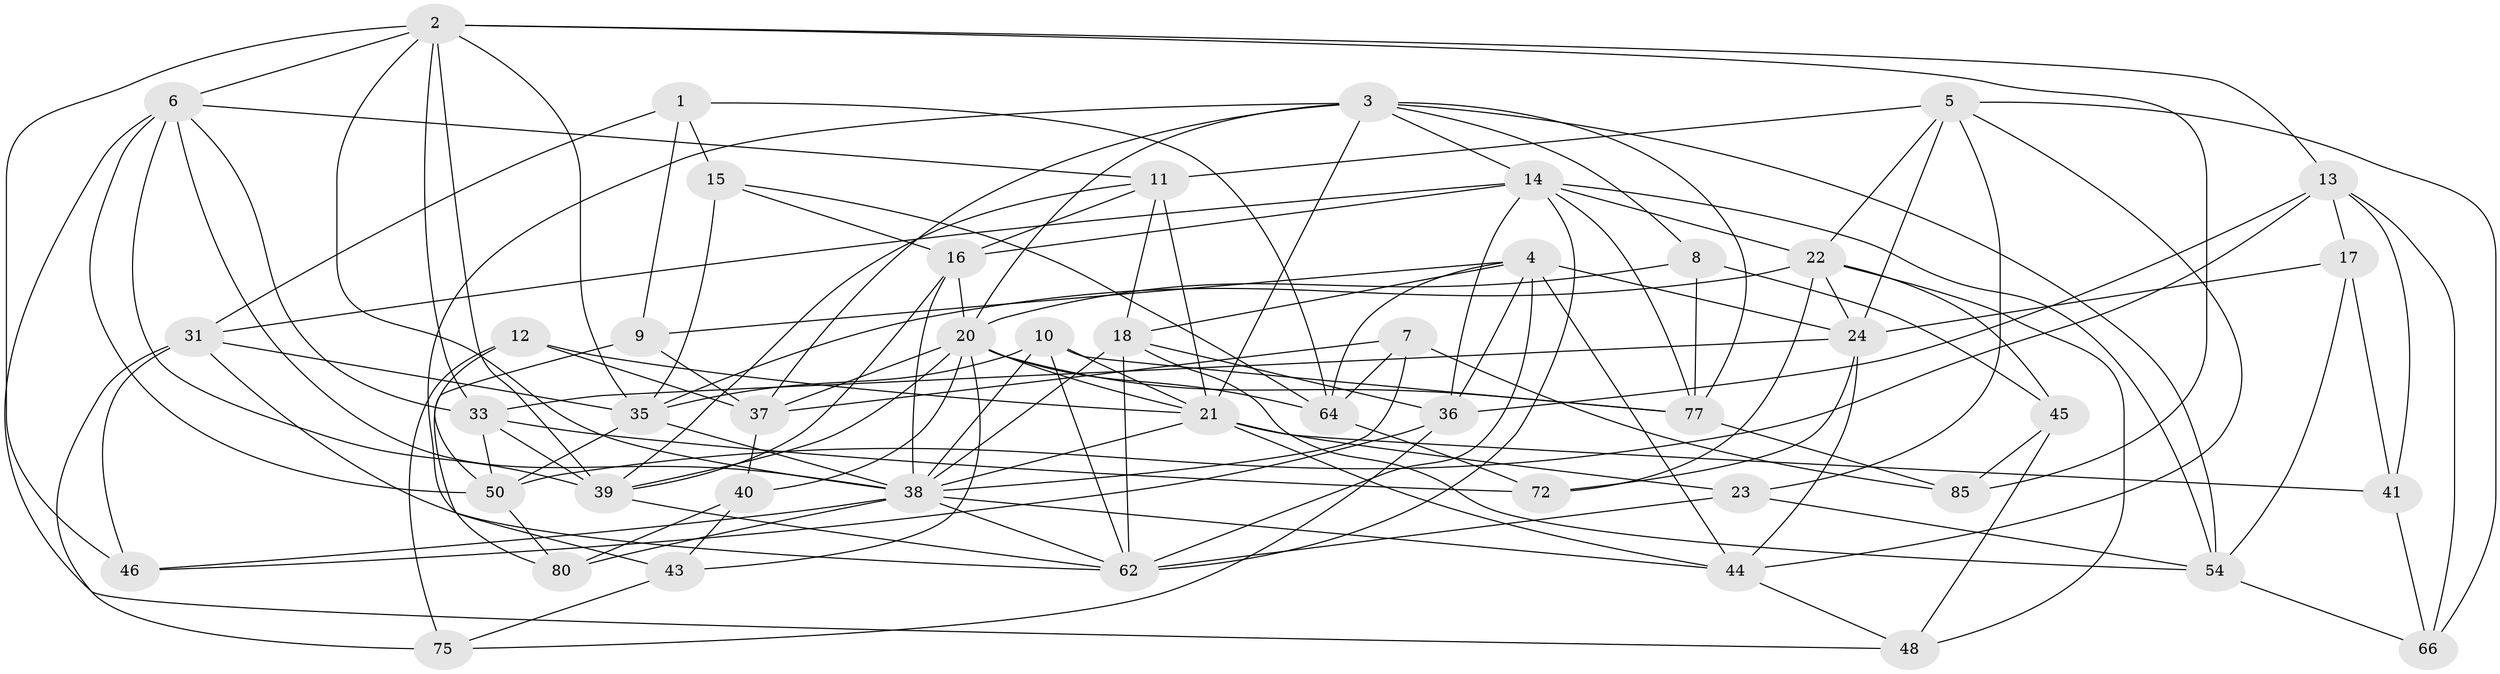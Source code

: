 // original degree distribution, {4: 1.0}
// Generated by graph-tools (version 1.1) at 2025/20/03/04/25 18:20:42]
// undirected, 47 vertices, 135 edges
graph export_dot {
graph [start="1"]
  node [color=gray90,style=filled];
  1;
  2 [super="+57+70"];
  3 [super="+65+58"];
  4 [super="+19+82"];
  5 [super="+32"];
  6 [super="+42+68"];
  7;
  8;
  9;
  10 [super="+93"];
  11 [super="+29"];
  12;
  13 [super="+61+27"];
  14 [super="+89+26"];
  15;
  16 [super="+90"];
  17;
  18 [super="+60"];
  20 [super="+49+88+25"];
  21 [super="+30+86+28"];
  22 [super="+59"];
  23;
  24 [super="+55+53+87"];
  31 [super="+34"];
  33 [super="+91"];
  35 [super="+71"];
  36 [super="+84"];
  37 [super="+51"];
  38 [super="+78+56+52"];
  39 [super="+47"];
  40;
  41;
  43;
  44 [super="+83"];
  45;
  46;
  48;
  50 [super="+69"];
  54 [super="+81"];
  62 [super="+67"];
  64 [super="+79"];
  66;
  72;
  75;
  77 [super="+94"];
  80;
  85;
  1 -- 15;
  1 -- 9;
  1 -- 64;
  1 -- 31;
  2 -- 35;
  2 -- 85;
  2 -- 6;
  2 -- 46;
  2 -- 39;
  2 -- 38;
  2 -- 33;
  2 -- 13;
  3 -- 43;
  3 -- 14;
  3 -- 77;
  3 -- 37;
  3 -- 54;
  3 -- 8;
  3 -- 20;
  3 -- 21;
  4 -- 9;
  4 -- 44;
  4 -- 18;
  4 -- 36;
  4 -- 24 [weight=2];
  4 -- 62;
  4 -- 64;
  5 -- 66;
  5 -- 23;
  5 -- 24;
  5 -- 11;
  5 -- 44;
  5 -- 22;
  6 -- 48;
  6 -- 33;
  6 -- 39 [weight=2];
  6 -- 50;
  6 -- 11;
  6 -- 38;
  7 -- 37;
  7 -- 85;
  7 -- 38;
  7 -- 64;
  8 -- 45;
  8 -- 20;
  8 -- 77;
  9 -- 37;
  9 -- 80;
  10 -- 62;
  10 -- 35;
  10 -- 38;
  10 -- 21 [weight=2];
  10 -- 77;
  11 -- 16;
  11 -- 21;
  11 -- 18;
  11 -- 39;
  12 -- 50;
  12 -- 75;
  12 -- 21;
  12 -- 37;
  13 -- 66;
  13 -- 36;
  13 -- 17;
  13 -- 41;
  13 -- 50;
  14 -- 36;
  14 -- 22;
  14 -- 31;
  14 -- 62;
  14 -- 16;
  14 -- 54;
  14 -- 77;
  15 -- 16;
  15 -- 64;
  15 -- 35;
  16 -- 39;
  16 -- 38;
  16 -- 20;
  17 -- 41;
  17 -- 24;
  17 -- 54;
  18 -- 36;
  18 -- 54;
  18 -- 38;
  18 -- 62;
  20 -- 39;
  20 -- 43;
  20 -- 21;
  20 -- 37;
  20 -- 64;
  20 -- 40;
  20 -- 77;
  21 -- 44;
  21 -- 23;
  21 -- 41;
  21 -- 38;
  22 -- 72;
  22 -- 24;
  22 -- 48;
  22 -- 35 [weight=2];
  22 -- 45;
  23 -- 54;
  23 -- 62;
  24 -- 33;
  24 -- 44;
  24 -- 72;
  31 -- 75;
  31 -- 62;
  31 -- 46;
  31 -- 35;
  33 -- 72;
  33 -- 50;
  33 -- 39;
  35 -- 50;
  35 -- 38;
  36 -- 75;
  36 -- 46;
  37 -- 40;
  38 -- 80;
  38 -- 44;
  38 -- 62;
  38 -- 46;
  39 -- 62;
  40 -- 43;
  40 -- 80;
  41 -- 66;
  43 -- 75;
  44 -- 48;
  45 -- 48;
  45 -- 85;
  50 -- 80;
  54 -- 66;
  64 -- 72;
  77 -- 85;
}
